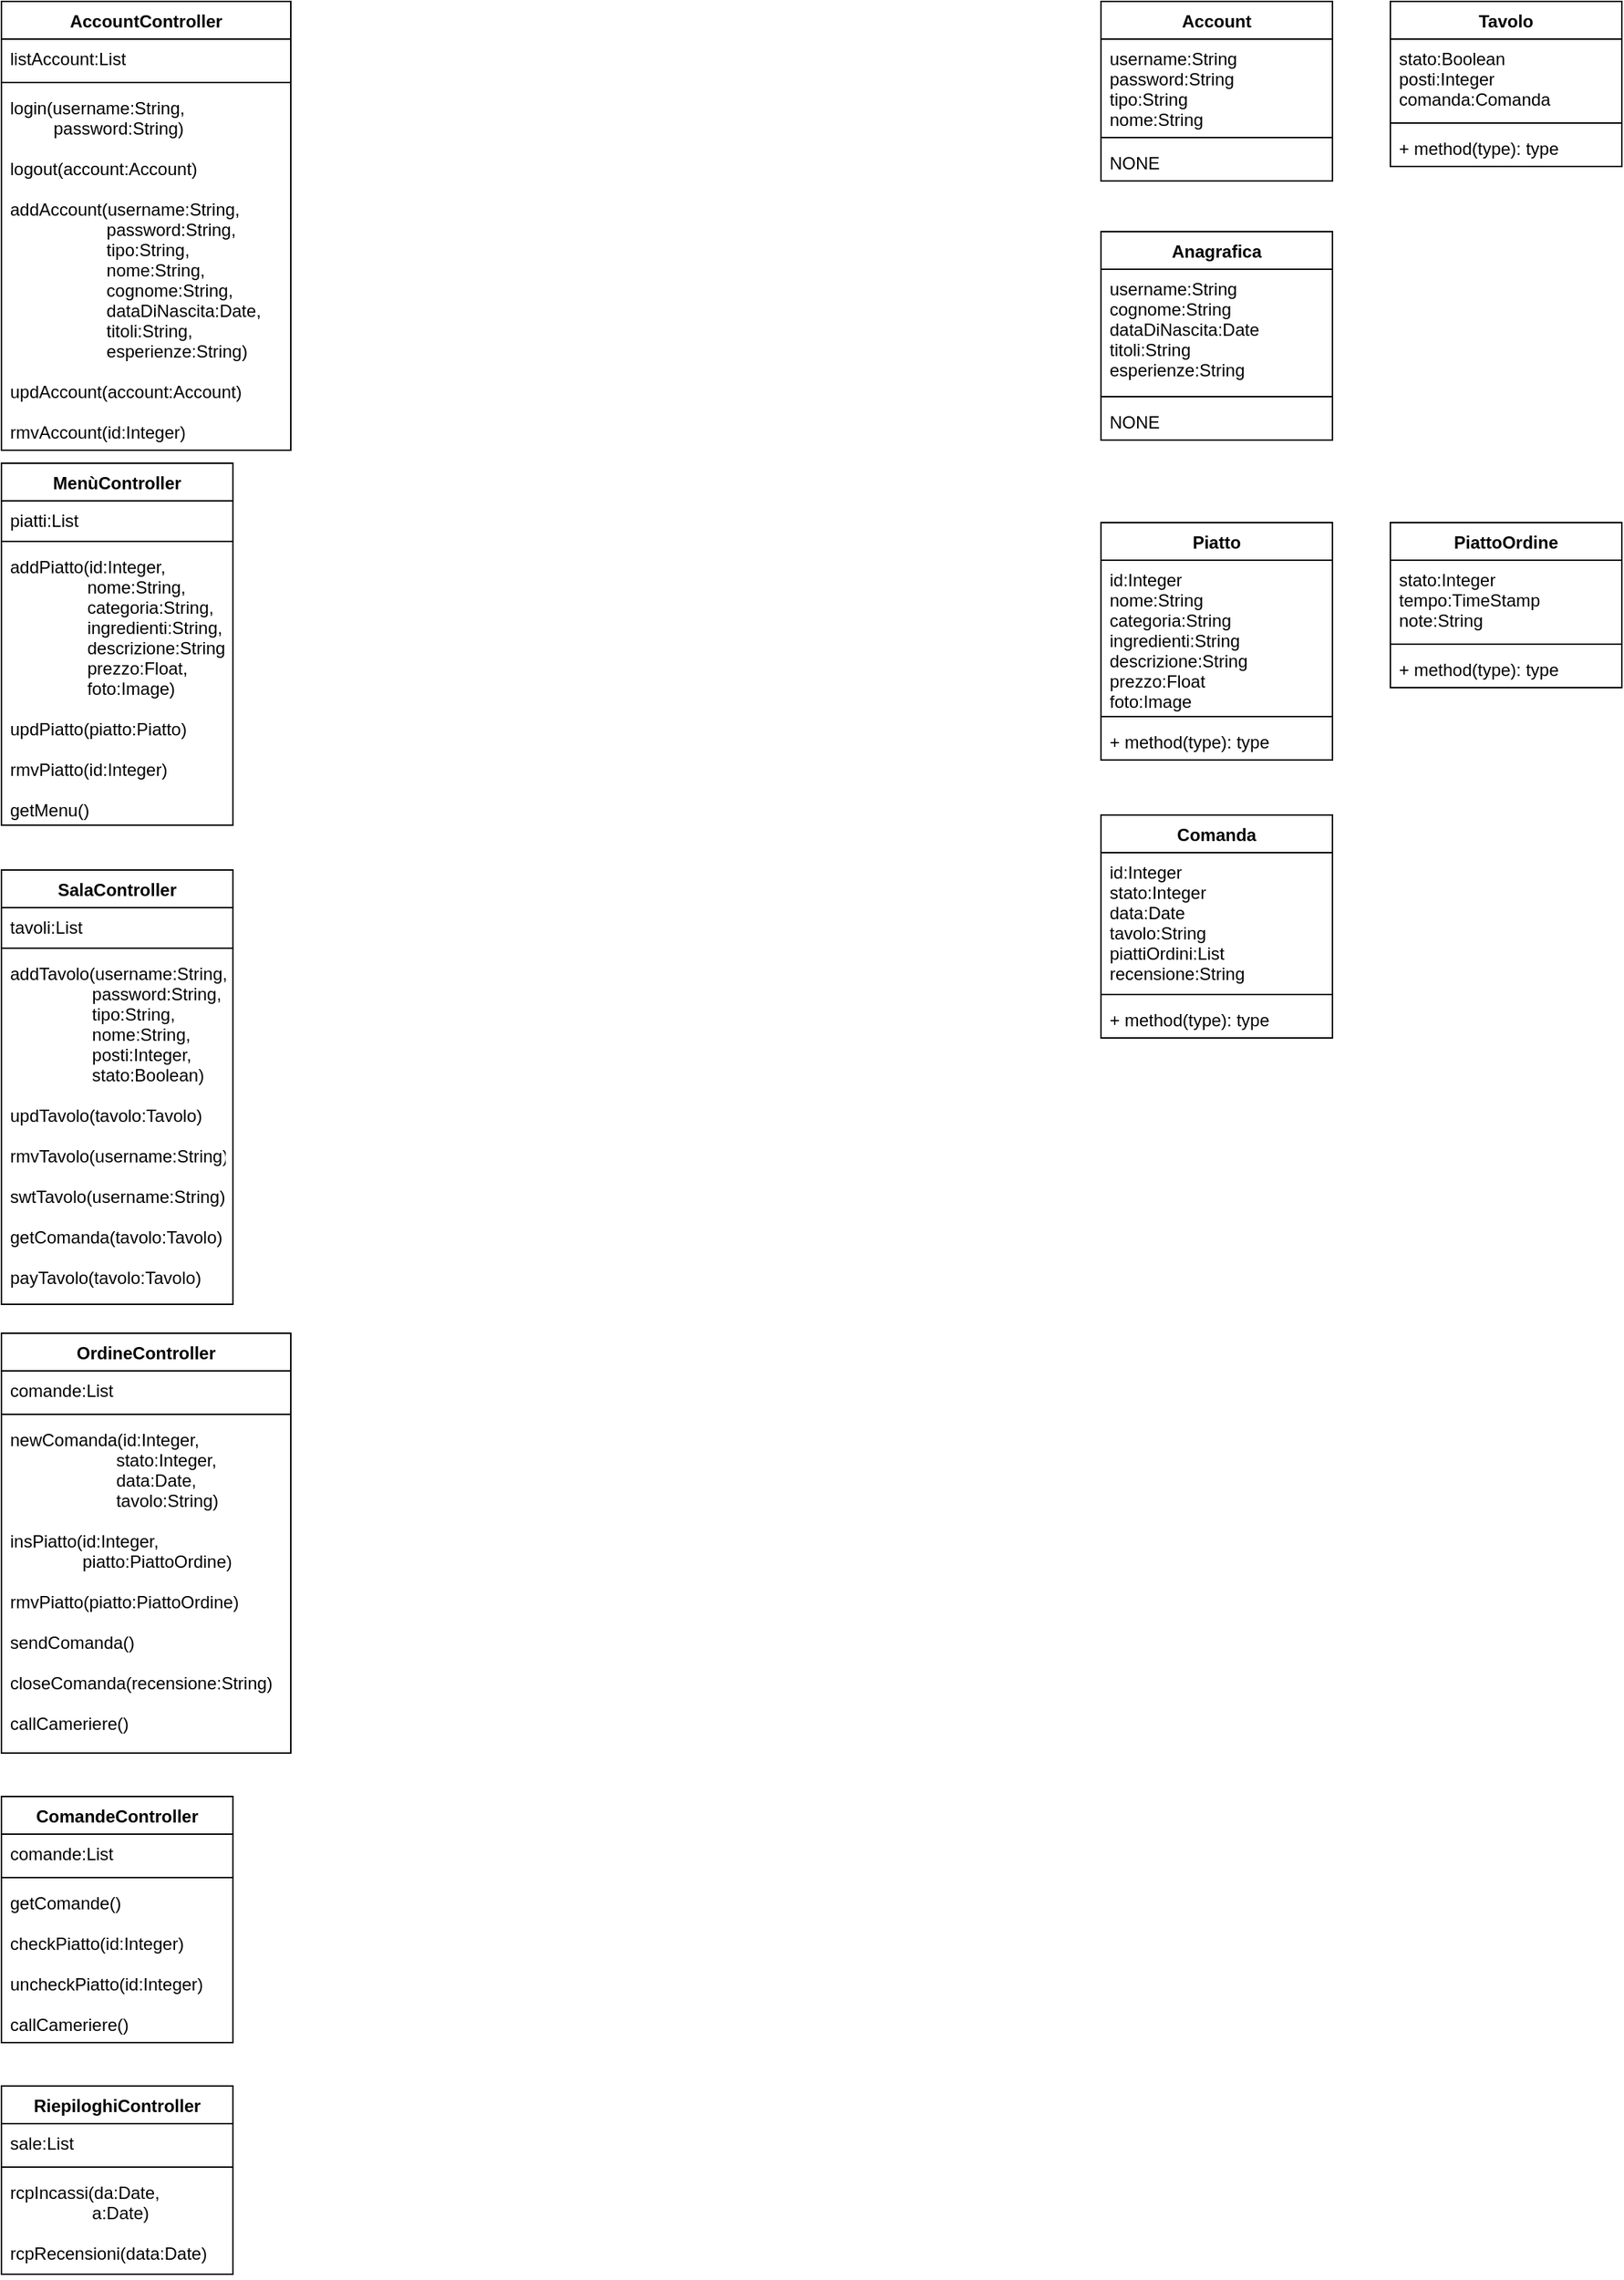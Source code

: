 <mxfile version="12.2.2" type="device" pages="1"><diagram id="6PBtHMkzgvjohWraSWXq" name="Page-1"><mxGraphModel dx="1172" dy="861" grid="1" gridSize="10" guides="1" tooltips="1" connect="1" arrows="1" fold="1" page="1" pageScale="1" pageWidth="1169" pageHeight="827" math="0" shadow="0"><root><mxCell id="0"/><mxCell id="1" parent="0"/><mxCell id="RmQP1Yfh6UObM_roY0Wh-1" value="Account" style="swimlane;fontStyle=1;align=center;verticalAlign=top;childLayout=stackLayout;horizontal=1;startSize=26;horizontalStack=0;resizeParent=1;resizeParentMax=0;resizeLast=0;collapsible=1;marginBottom=0;" parent="1" vertex="1"><mxGeometry x="800" y="40" width="160" height="124" as="geometry"/></mxCell><mxCell id="RmQP1Yfh6UObM_roY0Wh-2" value="username:String&#10;password:String&#10;tipo:String&#10;nome:String" style="text;strokeColor=none;fillColor=none;align=left;verticalAlign=top;spacingLeft=4;spacingRight=4;overflow=hidden;rotatable=0;points=[[0,0.5],[1,0.5]];portConstraint=eastwest;" parent="RmQP1Yfh6UObM_roY0Wh-1" vertex="1"><mxGeometry y="26" width="160" height="64" as="geometry"/></mxCell><mxCell id="RmQP1Yfh6UObM_roY0Wh-3" value="" style="line;strokeWidth=1;fillColor=none;align=left;verticalAlign=middle;spacingTop=-1;spacingLeft=3;spacingRight=3;rotatable=0;labelPosition=right;points=[];portConstraint=eastwest;" parent="RmQP1Yfh6UObM_roY0Wh-1" vertex="1"><mxGeometry y="90" width="160" height="8" as="geometry"/></mxCell><mxCell id="RmQP1Yfh6UObM_roY0Wh-4" value="NONE" style="text;strokeColor=none;fillColor=none;align=left;verticalAlign=top;spacingLeft=4;spacingRight=4;overflow=hidden;rotatable=0;points=[[0,0.5],[1,0.5]];portConstraint=eastwest;" parent="RmQP1Yfh6UObM_roY0Wh-1" vertex="1"><mxGeometry y="98" width="160" height="26" as="geometry"/></mxCell><mxCell id="RmQP1Yfh6UObM_roY0Wh-6" value="Anagrafica" style="swimlane;fontStyle=1;align=center;verticalAlign=top;childLayout=stackLayout;horizontal=1;startSize=26;horizontalStack=0;resizeParent=1;resizeParentMax=0;resizeLast=0;collapsible=1;marginBottom=0;" parent="1" vertex="1"><mxGeometry x="800" y="199" width="160" height="144" as="geometry"/></mxCell><mxCell id="RmQP1Yfh6UObM_roY0Wh-7" value="username:String&#10;cognome:String&#10;dataDiNascita:Date&#10;titoli:String&#10;esperienze:String" style="text;strokeColor=none;fillColor=none;align=left;verticalAlign=top;spacingLeft=4;spacingRight=4;overflow=hidden;rotatable=0;points=[[0,0.5],[1,0.5]];portConstraint=eastwest;" parent="RmQP1Yfh6UObM_roY0Wh-6" vertex="1"><mxGeometry y="26" width="160" height="84" as="geometry"/></mxCell><mxCell id="RmQP1Yfh6UObM_roY0Wh-8" value="" style="line;strokeWidth=1;fillColor=none;align=left;verticalAlign=middle;spacingTop=-1;spacingLeft=3;spacingRight=3;rotatable=0;labelPosition=right;points=[];portConstraint=eastwest;" parent="RmQP1Yfh6UObM_roY0Wh-6" vertex="1"><mxGeometry y="110" width="160" height="8" as="geometry"/></mxCell><mxCell id="RmQP1Yfh6UObM_roY0Wh-9" value="NONE" style="text;strokeColor=none;fillColor=none;align=left;verticalAlign=top;spacingLeft=4;spacingRight=4;overflow=hidden;rotatable=0;points=[[0,0.5],[1,0.5]];portConstraint=eastwest;" parent="RmQP1Yfh6UObM_roY0Wh-6" vertex="1"><mxGeometry y="118" width="160" height="26" as="geometry"/></mxCell><mxCell id="RmQP1Yfh6UObM_roY0Wh-25" value="Tavolo" style="swimlane;fontStyle=1;align=center;verticalAlign=top;childLayout=stackLayout;horizontal=1;startSize=26;horizontalStack=0;resizeParent=1;resizeParentMax=0;resizeLast=0;collapsible=1;marginBottom=0;" parent="1" vertex="1"><mxGeometry x="1000" y="40" width="160" height="114" as="geometry"/></mxCell><mxCell id="RmQP1Yfh6UObM_roY0Wh-26" value="stato:Boolean&#10;posti:Integer&#10;comanda:Comanda" style="text;strokeColor=none;fillColor=none;align=left;verticalAlign=top;spacingLeft=4;spacingRight=4;overflow=hidden;rotatable=0;points=[[0,0.5],[1,0.5]];portConstraint=eastwest;" parent="RmQP1Yfh6UObM_roY0Wh-25" vertex="1"><mxGeometry y="26" width="160" height="54" as="geometry"/></mxCell><mxCell id="RmQP1Yfh6UObM_roY0Wh-27" value="" style="line;strokeWidth=1;fillColor=none;align=left;verticalAlign=middle;spacingTop=-1;spacingLeft=3;spacingRight=3;rotatable=0;labelPosition=right;points=[];portConstraint=eastwest;" parent="RmQP1Yfh6UObM_roY0Wh-25" vertex="1"><mxGeometry y="80" width="160" height="8" as="geometry"/></mxCell><mxCell id="RmQP1Yfh6UObM_roY0Wh-28" value="+ method(type): type" style="text;strokeColor=none;fillColor=none;align=left;verticalAlign=top;spacingLeft=4;spacingRight=4;overflow=hidden;rotatable=0;points=[[0,0.5],[1,0.5]];portConstraint=eastwest;" parent="RmQP1Yfh6UObM_roY0Wh-25" vertex="1"><mxGeometry y="88" width="160" height="26" as="geometry"/></mxCell><mxCell id="ARO1FD1pMtMJbM0_E5_d-3" value="SalaController" style="swimlane;fontStyle=1;align=center;verticalAlign=top;childLayout=stackLayout;horizontal=1;startSize=26;horizontalStack=0;resizeParent=1;resizeParentMax=0;resizeLast=0;collapsible=1;marginBottom=0;" parent="1" vertex="1"><mxGeometry x="40" y="640" width="160" height="300" as="geometry"/></mxCell><mxCell id="ARO1FD1pMtMJbM0_E5_d-4" value="tavoli:List" style="text;strokeColor=none;fillColor=none;align=left;verticalAlign=top;spacingLeft=4;spacingRight=4;overflow=hidden;rotatable=0;points=[[0,0.5],[1,0.5]];portConstraint=eastwest;" parent="ARO1FD1pMtMJbM0_E5_d-3" vertex="1"><mxGeometry y="26" width="160" height="24" as="geometry"/></mxCell><mxCell id="ARO1FD1pMtMJbM0_E5_d-5" value="" style="line;strokeWidth=1;fillColor=none;align=left;verticalAlign=middle;spacingTop=-1;spacingLeft=3;spacingRight=3;rotatable=0;labelPosition=right;points=[];portConstraint=eastwest;" parent="ARO1FD1pMtMJbM0_E5_d-3" vertex="1"><mxGeometry y="50" width="160" height="8" as="geometry"/></mxCell><mxCell id="ARO1FD1pMtMJbM0_E5_d-6" value="addTavolo(username:String,&#10;                 password:String,&#10;                 tipo:String,&#10;                 nome:String,&#10;                 posti:Integer,&#10;                 stato:Boolean)&#10;&#10;updTavolo(tavolo:Tavolo)&#10;&#10;rmvTavolo(username:String)&#10;&#10;swtTavolo(username:String)&#10;&#10;getComanda(tavolo:Tavolo)&#10;&#10;payTavolo(tavolo:Tavolo)" style="text;strokeColor=none;fillColor=none;align=left;verticalAlign=top;spacingLeft=4;spacingRight=4;overflow=hidden;rotatable=0;points=[[0,0.5],[1,0.5]];portConstraint=eastwest;" parent="ARO1FD1pMtMJbM0_E5_d-3" vertex="1"><mxGeometry y="58" width="160" height="242" as="geometry"/></mxCell><mxCell id="ARO1FD1pMtMJbM0_E5_d-11" value="MenùController" style="swimlane;fontStyle=1;align=center;verticalAlign=top;childLayout=stackLayout;horizontal=1;startSize=26;horizontalStack=0;resizeParent=1;resizeParentMax=0;resizeLast=0;collapsible=1;marginBottom=0;" parent="1" vertex="1"><mxGeometry x="40" y="359" width="160" height="250" as="geometry"/></mxCell><mxCell id="ARO1FD1pMtMJbM0_E5_d-12" value="piatti:List" style="text;strokeColor=none;fillColor=none;align=left;verticalAlign=top;spacingLeft=4;spacingRight=4;overflow=hidden;rotatable=0;points=[[0,0.5],[1,0.5]];portConstraint=eastwest;" parent="ARO1FD1pMtMJbM0_E5_d-11" vertex="1"><mxGeometry y="26" width="160" height="24" as="geometry"/></mxCell><mxCell id="ARO1FD1pMtMJbM0_E5_d-13" value="" style="line;strokeWidth=1;fillColor=none;align=left;verticalAlign=middle;spacingTop=-1;spacingLeft=3;spacingRight=3;rotatable=0;labelPosition=right;points=[];portConstraint=eastwest;" parent="ARO1FD1pMtMJbM0_E5_d-11" vertex="1"><mxGeometry y="50" width="160" height="8" as="geometry"/></mxCell><mxCell id="ARO1FD1pMtMJbM0_E5_d-14" value="addPiatto(id:Integer,&#10;                nome:String,&#10;                categoria:String,&#10;                ingredienti:String,&#10;                descrizione:String,&#10;                prezzo:Float,&#10;                foto:Image)&#10;&#10;updPiatto(piatto:Piatto)&#10;&#10;rmvPiatto(id:Integer)&#10;&#10;getMenu()&#10;" style="text;strokeColor=none;fillColor=none;align=left;verticalAlign=top;spacingLeft=4;spacingRight=4;overflow=hidden;rotatable=0;points=[[0,0.5],[1,0.5]];portConstraint=eastwest;" parent="ARO1FD1pMtMJbM0_E5_d-11" vertex="1"><mxGeometry y="58" width="160" height="192" as="geometry"/></mxCell><mxCell id="ARO1FD1pMtMJbM0_E5_d-16" value="Piatto" style="swimlane;fontStyle=1;align=center;verticalAlign=top;childLayout=stackLayout;horizontal=1;startSize=26;horizontalStack=0;resizeParent=1;resizeParentMax=0;resizeLast=0;collapsible=1;marginBottom=0;" parent="1" vertex="1"><mxGeometry x="800" y="400" width="160" height="164" as="geometry"/></mxCell><mxCell id="ARO1FD1pMtMJbM0_E5_d-17" value="id:Integer&#10;nome:String&#10;categoria:String&#10;ingredienti:String&#10;descrizione:String&#10;prezzo:Float&#10;foto:Image" style="text;strokeColor=none;fillColor=none;align=left;verticalAlign=top;spacingLeft=4;spacingRight=4;overflow=hidden;rotatable=0;points=[[0,0.5],[1,0.5]];portConstraint=eastwest;" parent="ARO1FD1pMtMJbM0_E5_d-16" vertex="1"><mxGeometry y="26" width="160" height="104" as="geometry"/></mxCell><mxCell id="ARO1FD1pMtMJbM0_E5_d-18" value="" style="line;strokeWidth=1;fillColor=none;align=left;verticalAlign=middle;spacingTop=-1;spacingLeft=3;spacingRight=3;rotatable=0;labelPosition=right;points=[];portConstraint=eastwest;" parent="ARO1FD1pMtMJbM0_E5_d-16" vertex="1"><mxGeometry y="130" width="160" height="8" as="geometry"/></mxCell><mxCell id="ARO1FD1pMtMJbM0_E5_d-19" value="+ method(type): type" style="text;strokeColor=none;fillColor=none;align=left;verticalAlign=top;spacingLeft=4;spacingRight=4;overflow=hidden;rotatable=0;points=[[0,0.5],[1,0.5]];portConstraint=eastwest;" parent="ARO1FD1pMtMJbM0_E5_d-16" vertex="1"><mxGeometry y="138" width="160" height="26" as="geometry"/></mxCell><mxCell id="ARO1FD1pMtMJbM0_E5_d-20" value="Comanda" style="swimlane;fontStyle=1;align=center;verticalAlign=top;childLayout=stackLayout;horizontal=1;startSize=26;horizontalStack=0;resizeParent=1;resizeParentMax=0;resizeLast=0;collapsible=1;marginBottom=0;" parent="1" vertex="1"><mxGeometry x="800" y="602" width="160" height="154" as="geometry"/></mxCell><mxCell id="ARO1FD1pMtMJbM0_E5_d-21" value="id:Integer&#10;stato:Integer&#10;data:Date&#10;tavolo:String&#10;piattiOrdini:List&#10;recensione:String" style="text;strokeColor=none;fillColor=none;align=left;verticalAlign=top;spacingLeft=4;spacingRight=4;overflow=hidden;rotatable=0;points=[[0,0.5],[1,0.5]];portConstraint=eastwest;" parent="ARO1FD1pMtMJbM0_E5_d-20" vertex="1"><mxGeometry y="26" width="160" height="94" as="geometry"/></mxCell><mxCell id="ARO1FD1pMtMJbM0_E5_d-22" value="" style="line;strokeWidth=1;fillColor=none;align=left;verticalAlign=middle;spacingTop=-1;spacingLeft=3;spacingRight=3;rotatable=0;labelPosition=right;points=[];portConstraint=eastwest;" parent="ARO1FD1pMtMJbM0_E5_d-20" vertex="1"><mxGeometry y="120" width="160" height="8" as="geometry"/></mxCell><mxCell id="ARO1FD1pMtMJbM0_E5_d-23" value="+ method(type): type" style="text;strokeColor=none;fillColor=none;align=left;verticalAlign=top;spacingLeft=4;spacingRight=4;overflow=hidden;rotatable=0;points=[[0,0.5],[1,0.5]];portConstraint=eastwest;" parent="ARO1FD1pMtMJbM0_E5_d-20" vertex="1"><mxGeometry y="128" width="160" height="26" as="geometry"/></mxCell><mxCell id="ARO1FD1pMtMJbM0_E5_d-28" value="PiattoOrdine" style="swimlane;fontStyle=1;align=center;verticalAlign=top;childLayout=stackLayout;horizontal=1;startSize=26;horizontalStack=0;resizeParent=1;resizeParentMax=0;resizeLast=0;collapsible=1;marginBottom=0;" parent="1" vertex="1"><mxGeometry x="1000" y="400" width="160" height="114" as="geometry"/></mxCell><mxCell id="ARO1FD1pMtMJbM0_E5_d-29" value="stato:Integer&#10;tempo:TimeStamp&#10;note:String" style="text;strokeColor=none;fillColor=none;align=left;verticalAlign=top;spacingLeft=4;spacingRight=4;overflow=hidden;rotatable=0;points=[[0,0.5],[1,0.5]];portConstraint=eastwest;" parent="ARO1FD1pMtMJbM0_E5_d-28" vertex="1"><mxGeometry y="26" width="160" height="54" as="geometry"/></mxCell><mxCell id="ARO1FD1pMtMJbM0_E5_d-30" value="" style="line;strokeWidth=1;fillColor=none;align=left;verticalAlign=middle;spacingTop=-1;spacingLeft=3;spacingRight=3;rotatable=0;labelPosition=right;points=[];portConstraint=eastwest;" parent="ARO1FD1pMtMJbM0_E5_d-28" vertex="1"><mxGeometry y="80" width="160" height="8" as="geometry"/></mxCell><mxCell id="ARO1FD1pMtMJbM0_E5_d-31" value="+ method(type): type" style="text;strokeColor=none;fillColor=none;align=left;verticalAlign=top;spacingLeft=4;spacingRight=4;overflow=hidden;rotatable=0;points=[[0,0.5],[1,0.5]];portConstraint=eastwest;" parent="ARO1FD1pMtMJbM0_E5_d-28" vertex="1"><mxGeometry y="88" width="160" height="26" as="geometry"/></mxCell><mxCell id="GuQjTV_ifRry0G28iQCI-1" value="AccountController" style="swimlane;fontStyle=1;align=center;verticalAlign=top;childLayout=stackLayout;horizontal=1;startSize=26;horizontalStack=0;resizeParent=1;resizeParentMax=0;resizeLast=0;collapsible=1;marginBottom=0;" parent="1" vertex="1"><mxGeometry x="40" y="40" width="200" height="310" as="geometry"/></mxCell><mxCell id="GuQjTV_ifRry0G28iQCI-2" value="listAccount:List" style="text;strokeColor=none;fillColor=none;align=left;verticalAlign=top;spacingLeft=4;spacingRight=4;overflow=hidden;rotatable=0;points=[[0,0.5],[1,0.5]];portConstraint=eastwest;" parent="GuQjTV_ifRry0G28iQCI-1" vertex="1"><mxGeometry y="26" width="200" height="26" as="geometry"/></mxCell><mxCell id="GuQjTV_ifRry0G28iQCI-3" value="" style="line;strokeWidth=1;fillColor=none;align=left;verticalAlign=middle;spacingTop=-1;spacingLeft=3;spacingRight=3;rotatable=0;labelPosition=right;points=[];portConstraint=eastwest;" parent="GuQjTV_ifRry0G28iQCI-1" vertex="1"><mxGeometry y="52" width="200" height="8" as="geometry"/></mxCell><mxCell id="GuQjTV_ifRry0G28iQCI-4" value="login(username:String,&#10;         password:String)&#10;&#10;logout(account:Account)&#10;&#10;addAccount(username:String,&#10;                    password:String,&#10;                    tipo:String,&#10;                    nome:String,&#10;                    cognome:String,&#10;                    dataDiNascita:Date,&#10;                    titoli:String,&#10;                    esperienze:String)&#10;&#10;updAccount(account:Account)&#10;&#10;rmvAccount(id:Integer)" style="text;strokeColor=none;fillColor=none;align=left;verticalAlign=top;spacingLeft=4;spacingRight=4;overflow=hidden;rotatable=0;points=[[0,0.5],[1,0.5]];portConstraint=eastwest;" parent="GuQjTV_ifRry0G28iQCI-1" vertex="1"><mxGeometry y="60" width="200" height="250" as="geometry"/></mxCell><mxCell id="GuQjTV_ifRry0G28iQCI-5" value="RiepiloghiController" style="swimlane;fontStyle=1;align=center;verticalAlign=top;childLayout=stackLayout;horizontal=1;startSize=26;horizontalStack=0;resizeParent=1;resizeParentMax=0;resizeLast=0;collapsible=1;marginBottom=0;" parent="1" vertex="1"><mxGeometry x="40" y="1480" width="160" height="130" as="geometry"/></mxCell><mxCell id="GuQjTV_ifRry0G28iQCI-6" value="sale:List" style="text;strokeColor=none;fillColor=none;align=left;verticalAlign=top;spacingLeft=4;spacingRight=4;overflow=hidden;rotatable=0;points=[[0,0.5],[1,0.5]];portConstraint=eastwest;" parent="GuQjTV_ifRry0G28iQCI-5" vertex="1"><mxGeometry y="26" width="160" height="26" as="geometry"/></mxCell><mxCell id="GuQjTV_ifRry0G28iQCI-7" value="" style="line;strokeWidth=1;fillColor=none;align=left;verticalAlign=middle;spacingTop=-1;spacingLeft=3;spacingRight=3;rotatable=0;labelPosition=right;points=[];portConstraint=eastwest;" parent="GuQjTV_ifRry0G28iQCI-5" vertex="1"><mxGeometry y="52" width="160" height="8" as="geometry"/></mxCell><mxCell id="GuQjTV_ifRry0G28iQCI-8" value="rcpIncassi(da:Date,&#10;                 a:Date)&#10;&#10;rcpRecensioni(data:Date)" style="text;strokeColor=none;fillColor=none;align=left;verticalAlign=top;spacingLeft=4;spacingRight=4;overflow=hidden;rotatable=0;points=[[0,0.5],[1,0.5]];portConstraint=eastwest;" parent="GuQjTV_ifRry0G28iQCI-5" vertex="1"><mxGeometry y="60" width="160" height="70" as="geometry"/></mxCell><mxCell id="CaV-XqthKlPArkM5Yoge-4" value="OrdineController" style="swimlane;fontStyle=1;align=center;verticalAlign=top;childLayout=stackLayout;horizontal=1;startSize=26;horizontalStack=0;resizeParent=1;resizeParentMax=0;resizeLast=0;collapsible=1;marginBottom=0;" parent="1" vertex="1"><mxGeometry x="40" y="960" width="200" height="290" as="geometry"/></mxCell><mxCell id="CaV-XqthKlPArkM5Yoge-5" value="comande:List" style="text;strokeColor=none;fillColor=none;align=left;verticalAlign=top;spacingLeft=4;spacingRight=4;overflow=hidden;rotatable=0;points=[[0,0.5],[1,0.5]];portConstraint=eastwest;" parent="CaV-XqthKlPArkM5Yoge-4" vertex="1"><mxGeometry y="26" width="200" height="26" as="geometry"/></mxCell><mxCell id="CaV-XqthKlPArkM5Yoge-6" value="" style="line;strokeWidth=1;fillColor=none;align=left;verticalAlign=middle;spacingTop=-1;spacingLeft=3;spacingRight=3;rotatable=0;labelPosition=right;points=[];portConstraint=eastwest;" parent="CaV-XqthKlPArkM5Yoge-4" vertex="1"><mxGeometry y="52" width="200" height="8" as="geometry"/></mxCell><mxCell id="CaV-XqthKlPArkM5Yoge-7" value="newComanda(id:Integer,&#10;                      stato:Integer,&#10;                      data:Date,&#10;                      tavolo:String)&#10;&#10;insPiatto(id:Integer,&#10;               piatto:PiattoOrdine)&#10;&#10;rmvPiatto(piatto:PiattoOrdine)&#10;&#10;sendComanda()&#10;&#10;closeComanda(recensione:String)&#10;&#10;callCameriere()" style="text;strokeColor=none;fillColor=none;align=left;verticalAlign=top;spacingLeft=4;spacingRight=4;overflow=hidden;rotatable=0;points=[[0,0.5],[1,0.5]];portConstraint=eastwest;" parent="CaV-XqthKlPArkM5Yoge-4" vertex="1"><mxGeometry y="60" width="200" height="230" as="geometry"/></mxCell><mxCell id="tSy82-Ge0NcxXM-vn8RS-1" value="ComandeController" style="swimlane;fontStyle=1;align=center;verticalAlign=top;childLayout=stackLayout;horizontal=1;startSize=26;horizontalStack=0;resizeParent=1;resizeParentMax=0;resizeLast=0;collapsible=1;marginBottom=0;" vertex="1" parent="1"><mxGeometry x="40" y="1280" width="160" height="170" as="geometry"/></mxCell><mxCell id="tSy82-Ge0NcxXM-vn8RS-2" value="comande:List" style="text;strokeColor=none;fillColor=none;align=left;verticalAlign=top;spacingLeft=4;spacingRight=4;overflow=hidden;rotatable=0;points=[[0,0.5],[1,0.5]];portConstraint=eastwest;" vertex="1" parent="tSy82-Ge0NcxXM-vn8RS-1"><mxGeometry y="26" width="160" height="26" as="geometry"/></mxCell><mxCell id="tSy82-Ge0NcxXM-vn8RS-3" value="" style="line;strokeWidth=1;fillColor=none;align=left;verticalAlign=middle;spacingTop=-1;spacingLeft=3;spacingRight=3;rotatable=0;labelPosition=right;points=[];portConstraint=eastwest;" vertex="1" parent="tSy82-Ge0NcxXM-vn8RS-1"><mxGeometry y="52" width="160" height="8" as="geometry"/></mxCell><mxCell id="tSy82-Ge0NcxXM-vn8RS-4" value="getComande()&#10;&#10;checkPiatto(id:Integer)&#10;&#10;uncheckPiatto(id:Integer)&#10;&#10;callCameriere()" style="text;strokeColor=none;fillColor=none;align=left;verticalAlign=top;spacingLeft=4;spacingRight=4;overflow=hidden;rotatable=0;points=[[0,0.5],[1,0.5]];portConstraint=eastwest;" vertex="1" parent="tSy82-Ge0NcxXM-vn8RS-1"><mxGeometry y="60" width="160" height="110" as="geometry"/></mxCell></root></mxGraphModel></diagram></mxfile>